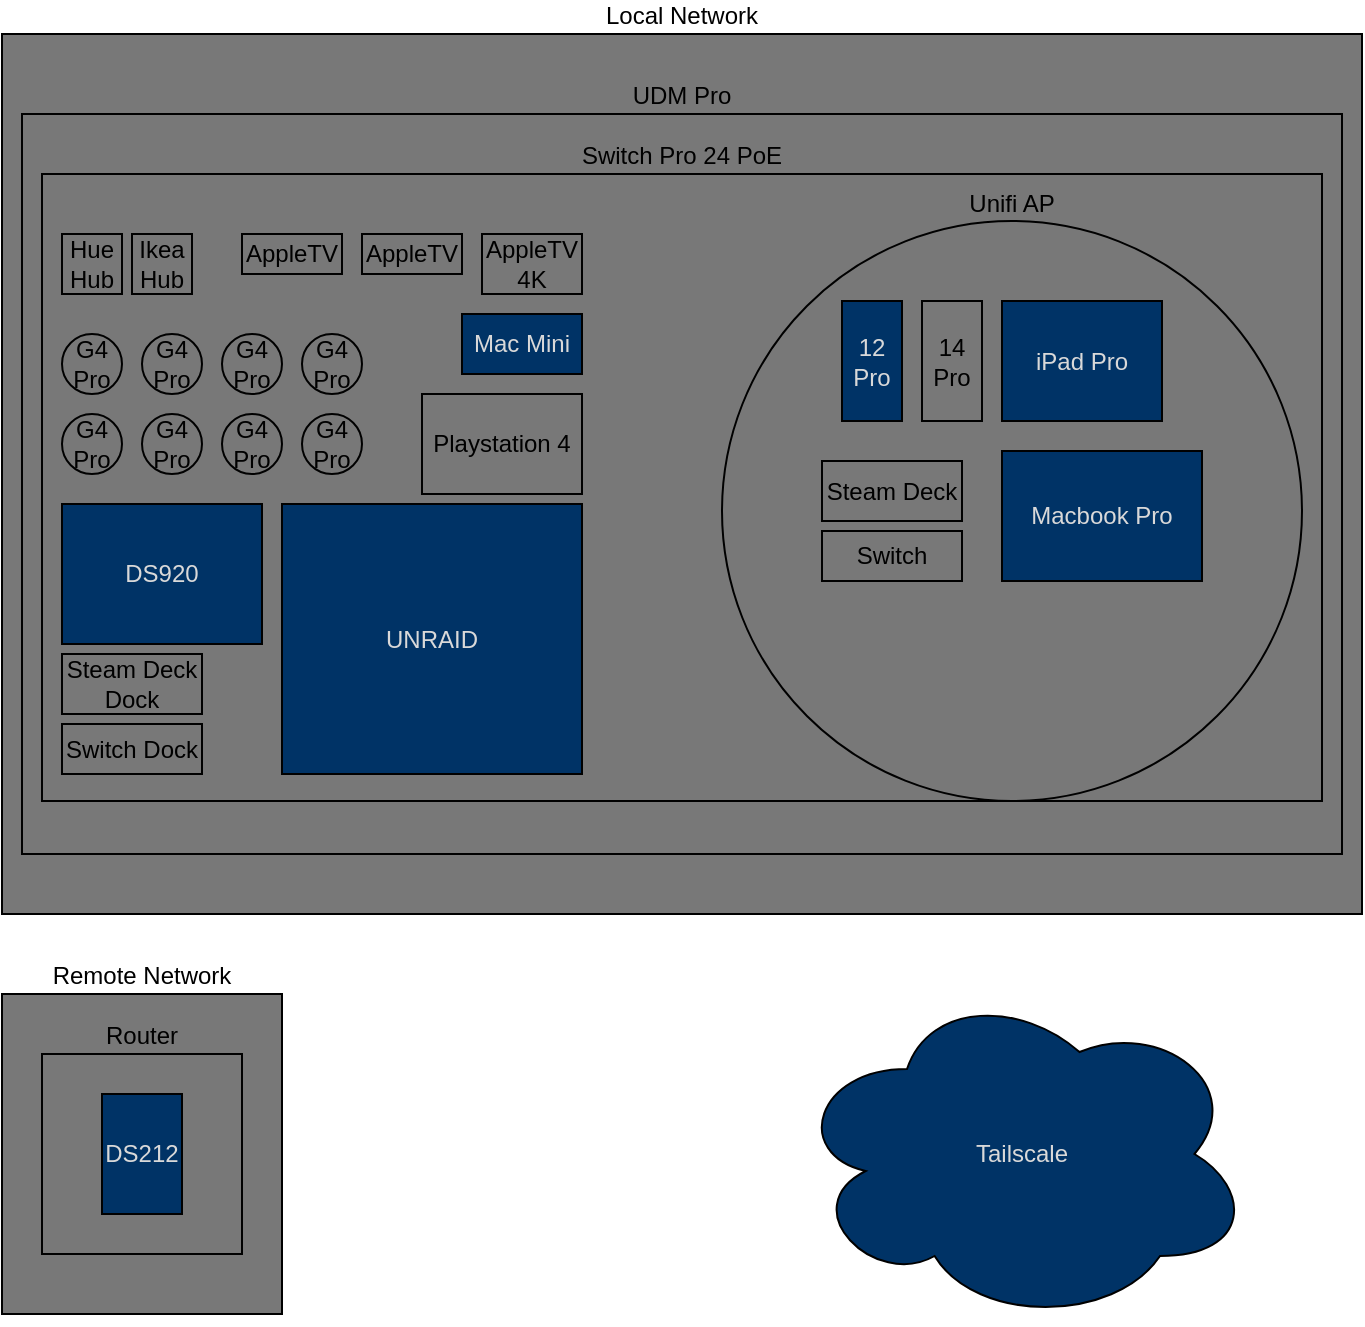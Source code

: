 <mxfile version="20.5.3" type="github"><diagram id="WZ_dJ6JGMXWZy1c7nHoX" name="Page-1"><mxGraphModel dx="1765" dy="1113" grid="1" gridSize="10" guides="1" tooltips="1" connect="1" arrows="1" fold="1" page="1" pageScale="1" pageWidth="1100" pageHeight="850" math="0" shadow="0"><root><mxCell id="0"/><mxCell id="1" parent="0"/><mxCell id="_GNFvpOwdPnUevqGAvvB-1" value="Local Network" style="rounded=0;whiteSpace=wrap;html=1;labelPosition=center;verticalLabelPosition=top;align=center;verticalAlign=bottom;fillColor=#787878;" vertex="1" parent="1"><mxGeometry x="40" y="120" width="680" height="440" as="geometry"/></mxCell><mxCell id="_GNFvpOwdPnUevqGAvvB-2" value="Remote Network" style="rounded=0;whiteSpace=wrap;html=1;labelPosition=center;verticalLabelPosition=top;align=center;verticalAlign=bottom;fillColor=#787878;" vertex="1" parent="1"><mxGeometry x="40" y="600" width="140" height="160" as="geometry"/></mxCell><mxCell id="_GNFvpOwdPnUevqGAvvB-3" value="UDM Pro" style="rounded=0;whiteSpace=wrap;html=1;fillColor=#787878;labelPosition=center;verticalLabelPosition=top;align=center;verticalAlign=bottom;" vertex="1" parent="1"><mxGeometry x="50" y="160" width="660" height="370" as="geometry"/></mxCell><mxCell id="_GNFvpOwdPnUevqGAvvB-4" value="Router" style="rounded=0;whiteSpace=wrap;html=1;fillColor=#787878;labelPosition=center;verticalLabelPosition=top;align=center;verticalAlign=bottom;" vertex="1" parent="1"><mxGeometry x="60" y="630" width="100" height="100" as="geometry"/></mxCell><mxCell id="_GNFvpOwdPnUevqGAvvB-5" value="DS212" style="rounded=0;whiteSpace=wrap;html=1;fillColor=#003366;labelPosition=center;verticalLabelPosition=middle;align=center;verticalAlign=middle;fontColor=#D9D9D9;" vertex="1" parent="1"><mxGeometry x="90" y="650" width="40" height="60" as="geometry"/></mxCell><mxCell id="_GNFvpOwdPnUevqGAvvB-6" value="Switch Pro 24 PoE" style="rounded=0;whiteSpace=wrap;html=1;fillColor=#787878;labelPosition=center;verticalLabelPosition=top;align=center;verticalAlign=bottom;" vertex="1" parent="1"><mxGeometry x="60" y="190" width="640" height="313.5" as="geometry"/></mxCell><mxCell id="_GNFvpOwdPnUevqGAvvB-7" value="Hue Hub" style="rounded=0;whiteSpace=wrap;html=1;fillColor=#787878;labelPosition=center;verticalLabelPosition=middle;align=center;verticalAlign=middle;" vertex="1" parent="1"><mxGeometry x="70" y="220" width="30" height="30" as="geometry"/></mxCell><mxCell id="_GNFvpOwdPnUevqGAvvB-8" value="Ikea Hub" style="rounded=0;whiteSpace=wrap;html=1;fillColor=#787878;labelPosition=center;verticalLabelPosition=middle;align=center;verticalAlign=middle;" vertex="1" parent="1"><mxGeometry x="105" y="220" width="30" height="30" as="geometry"/></mxCell><mxCell id="_GNFvpOwdPnUevqGAvvB-9" value="AppleTV" style="rounded=0;whiteSpace=wrap;html=1;fillColor=#787878;labelPosition=center;verticalLabelPosition=middle;align=center;verticalAlign=middle;" vertex="1" parent="1"><mxGeometry x="160" y="220" width="50" height="20" as="geometry"/></mxCell><mxCell id="_GNFvpOwdPnUevqGAvvB-12" value="G4 Pro" style="ellipse;whiteSpace=wrap;html=1;aspect=fixed;fillColor=#787878;" vertex="1" parent="1"><mxGeometry x="70" y="270" width="30" height="30" as="geometry"/></mxCell><mxCell id="_GNFvpOwdPnUevqGAvvB-13" value="G4 Pro" style="ellipse;whiteSpace=wrap;html=1;aspect=fixed;fillColor=#787878;" vertex="1" parent="1"><mxGeometry x="190" y="310" width="30" height="30" as="geometry"/></mxCell><mxCell id="_GNFvpOwdPnUevqGAvvB-14" value="G4 Pro" style="ellipse;whiteSpace=wrap;html=1;aspect=fixed;fillColor=#787878;" vertex="1" parent="1"><mxGeometry x="110" y="270" width="30" height="30" as="geometry"/></mxCell><mxCell id="_GNFvpOwdPnUevqGAvvB-15" value="G4 Pro" style="ellipse;whiteSpace=wrap;html=1;aspect=fixed;fillColor=#787878;" vertex="1" parent="1"><mxGeometry x="150" y="270" width="30" height="30" as="geometry"/></mxCell><mxCell id="_GNFvpOwdPnUevqGAvvB-16" value="G4 Pro" style="ellipse;whiteSpace=wrap;html=1;aspect=fixed;fillColor=#787878;" vertex="1" parent="1"><mxGeometry x="190" y="270" width="30" height="30" as="geometry"/></mxCell><mxCell id="_GNFvpOwdPnUevqGAvvB-17" value="AppleTV" style="rounded=0;whiteSpace=wrap;html=1;fillColor=#787878;labelPosition=center;verticalLabelPosition=middle;align=center;verticalAlign=middle;" vertex="1" parent="1"><mxGeometry x="220" y="220" width="50" height="20" as="geometry"/></mxCell><mxCell id="_GNFvpOwdPnUevqGAvvB-18" value="AppleTV 4K" style="rounded=0;whiteSpace=wrap;html=1;fillColor=#787878;labelPosition=center;verticalLabelPosition=middle;align=center;verticalAlign=middle;" vertex="1" parent="1"><mxGeometry x="280" y="220" width="50" height="30" as="geometry"/></mxCell><mxCell id="_GNFvpOwdPnUevqGAvvB-20" value="G4 Pro" style="ellipse;whiteSpace=wrap;html=1;aspect=fixed;fillColor=#787878;" vertex="1" parent="1"><mxGeometry x="110" y="310" width="30" height="30" as="geometry"/></mxCell><mxCell id="_GNFvpOwdPnUevqGAvvB-21" value="G4 Pro" style="ellipse;whiteSpace=wrap;html=1;aspect=fixed;fillColor=#787878;" vertex="1" parent="1"><mxGeometry x="70" y="310" width="30" height="30" as="geometry"/></mxCell><mxCell id="_GNFvpOwdPnUevqGAvvB-22" value="G4 Pro" style="ellipse;whiteSpace=wrap;html=1;aspect=fixed;fillColor=#787878;" vertex="1" parent="1"><mxGeometry x="150" y="310" width="30" height="30" as="geometry"/></mxCell><mxCell id="_GNFvpOwdPnUevqGAvvB-23" value="Unifi AP" style="ellipse;whiteSpace=wrap;html=1;aspect=fixed;fillColor=#787878;labelPosition=center;verticalLabelPosition=top;align=center;verticalAlign=bottom;" vertex="1" parent="1"><mxGeometry x="400" y="213.5" width="290" height="290" as="geometry"/></mxCell><mxCell id="_GNFvpOwdPnUevqGAvvB-24" value="12 Pro" style="rounded=0;whiteSpace=wrap;html=1;fillColor=#003366;labelPosition=center;verticalLabelPosition=middle;align=center;verticalAlign=middle;fontColor=#D9D9D9;" vertex="1" parent="1"><mxGeometry x="460" y="253.5" width="30" height="60" as="geometry"/></mxCell><mxCell id="_GNFvpOwdPnUevqGAvvB-25" value="14 Pro" style="rounded=0;whiteSpace=wrap;html=1;fillColor=#787878;labelPosition=center;verticalLabelPosition=middle;align=center;verticalAlign=middle;" vertex="1" parent="1"><mxGeometry x="500" y="253.5" width="30" height="60" as="geometry"/></mxCell><mxCell id="_GNFvpOwdPnUevqGAvvB-26" value="iPad Pro" style="rounded=0;whiteSpace=wrap;html=1;fillColor=#003366;labelPosition=center;verticalLabelPosition=middle;align=center;verticalAlign=middle;fontColor=#D9D9D9;" vertex="1" parent="1"><mxGeometry x="540" y="253.5" width="80" height="60" as="geometry"/></mxCell><mxCell id="_GNFvpOwdPnUevqGAvvB-27" value="Macbook Pro" style="rounded=0;whiteSpace=wrap;html=1;fillColor=#003366;labelPosition=center;verticalLabelPosition=middle;align=center;verticalAlign=middle;fontColor=#D9D9D9;" vertex="1" parent="1"><mxGeometry x="540" y="328.5" width="100" height="65" as="geometry"/></mxCell><mxCell id="_GNFvpOwdPnUevqGAvvB-28" value="DS920" style="rounded=0;whiteSpace=wrap;html=1;fillColor=#003366;labelPosition=center;verticalLabelPosition=middle;align=center;verticalAlign=middle;fontColor=#D9D9D9;" vertex="1" parent="1"><mxGeometry x="70" y="355" width="100" height="70" as="geometry"/></mxCell><mxCell id="_GNFvpOwdPnUevqGAvvB-29" value="UNRAID" style="rounded=0;whiteSpace=wrap;html=1;fillColor=#003366;labelPosition=center;verticalLabelPosition=middle;align=center;verticalAlign=middle;fontColor=#D9D9D9;" vertex="1" parent="1"><mxGeometry x="180" y="355" width="150" height="135" as="geometry"/></mxCell><mxCell id="_GNFvpOwdPnUevqGAvvB-30" value="Mac Mini" style="rounded=0;whiteSpace=wrap;html=1;fillColor=#003366;labelPosition=center;verticalLabelPosition=middle;align=center;verticalAlign=middle;fontColor=#D9D9D9;" vertex="1" parent="1"><mxGeometry x="270" y="260" width="60" height="30" as="geometry"/></mxCell><mxCell id="_GNFvpOwdPnUevqGAvvB-31" value="Playstation 4" style="rounded=0;whiteSpace=wrap;html=1;fillColor=#787878;labelPosition=center;verticalLabelPosition=middle;align=center;verticalAlign=middle;" vertex="1" parent="1"><mxGeometry x="250" y="300" width="80" height="50" as="geometry"/></mxCell><mxCell id="_GNFvpOwdPnUevqGAvvB-32" value="Steam Deck &lt;br&gt;Dock" style="rounded=0;whiteSpace=wrap;html=1;fillColor=#787878;labelPosition=center;verticalLabelPosition=middle;align=center;verticalAlign=middle;" vertex="1" parent="1"><mxGeometry x="70" y="430" width="70" height="30" as="geometry"/></mxCell><mxCell id="_GNFvpOwdPnUevqGAvvB-33" value="Switch Dock" style="rounded=0;whiteSpace=wrap;html=1;fillColor=#787878;labelPosition=center;verticalLabelPosition=middle;align=center;verticalAlign=middle;" vertex="1" parent="1"><mxGeometry x="70" y="465" width="70" height="25" as="geometry"/></mxCell><mxCell id="_GNFvpOwdPnUevqGAvvB-35" value="Steam Deck" style="rounded=0;whiteSpace=wrap;html=1;fillColor=#787878;labelPosition=center;verticalLabelPosition=middle;align=center;verticalAlign=middle;" vertex="1" parent="1"><mxGeometry x="450" y="333.5" width="70" height="30" as="geometry"/></mxCell><mxCell id="_GNFvpOwdPnUevqGAvvB-36" value="Switch" style="rounded=0;whiteSpace=wrap;html=1;fillColor=#787878;labelPosition=center;verticalLabelPosition=middle;align=center;verticalAlign=middle;" vertex="1" parent="1"><mxGeometry x="450" y="368.5" width="70" height="25" as="geometry"/></mxCell><mxCell id="_GNFvpOwdPnUevqGAvvB-37" value="Tailscale" style="ellipse;shape=cloud;whiteSpace=wrap;html=1;fontColor=#D9D9D9;fillColor=#003366;" vertex="1" parent="1"><mxGeometry x="435" y="595" width="230" height="170" as="geometry"/></mxCell></root></mxGraphModel></diagram></mxfile>